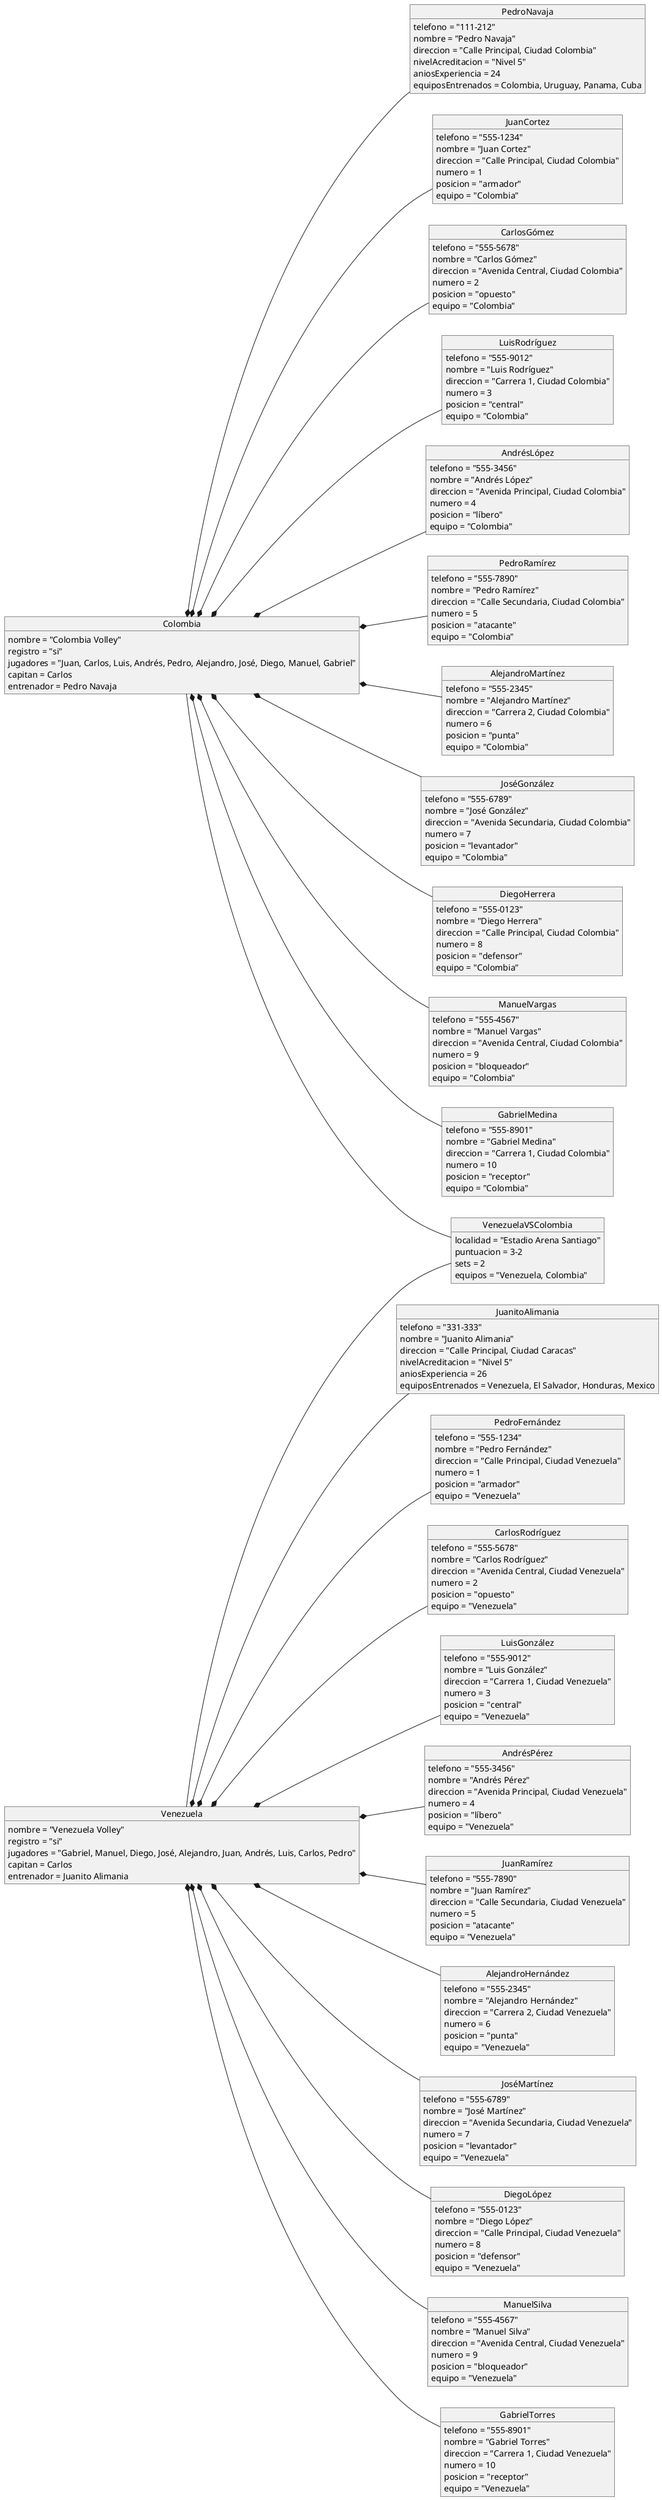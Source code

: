 @startuml ObjectDiagram
left to right direction

object VenezuelaVSColombia {
localidad = "Estadio Arena Santiago"
puntuacion = 3-2
sets = 2
equipos = "Venezuela, Colombia"
}

object Colombia {
nombre = "Colombia Volley"
registro = "si"
jugadores = "Juan, Carlos, Luis, Andrés, Pedro, Alejandro, José, Diego, Manuel, Gabriel"
capitan = Carlos
entrenador = Pedro Navaja
}

object Venezuela {
nombre = "Venezuela Volley"
registro = "si"
jugadores = "Gabriel, Manuel, Diego, José, Alejandro, Juan, Andrés, Luis, Carlos, Pedro"
capitan = Carlos
entrenador = Juanito Alimania
}

object PedroNavaja {
telefono = "111-212"
nombre = "Pedro Navaja"
direccion = "Calle Principal, Ciudad Colombia"
nivelAcreditacion = "Nivel 5"
aniosExperiencia = 24
equiposEntrenados = Colombia, Uruguay, Panama, Cuba
}

object JuanitoAlimania {
telefono = "331-333"
nombre = "Juanito Alimania"
direccion = "Calle Principal, Ciudad Caracas"
nivelAcreditacion = "Nivel 5"
aniosExperiencia = 26
equiposEntrenados = Venezuela, El Salvador, Honduras, Mexico
}

object JuanCortez {
telefono = "555-1234"
nombre = "Juan Cortez"
direccion = "Calle Principal, Ciudad Colombia"
numero = 1
posicion = "armador"
equipo = "Colombia"
}

object CarlosGómez {
telefono = "555-5678"
nombre = "Carlos Gómez"
direccion = "Avenida Central, Ciudad Colombia"
numero = 2
posicion = "opuesto"
equipo = "Colombia"
}

object LuisRodríguez {
telefono = "555-9012"
nombre = "Luis Rodríguez"
direccion = "Carrera 1, Ciudad Colombia"
numero = 3
posicion = "central"
equipo = "Colombia"
}

object AndrésLópez {
telefono = "555-3456"
nombre = "Andrés López"
direccion = "Avenida Principal, Ciudad Colombia"
numero = 4
posicion = "líbero"
equipo = "Colombia"
}

object PedroRamírez {
telefono = "555-7890"
nombre = "Pedro Ramírez"
direccion = "Calle Secundaria, Ciudad Colombia"
numero = 5
posicion = "atacante"
equipo = "Colombia"
}

object AlejandroMartínez {
telefono = "555-2345"
nombre = "Alejandro Martínez"
direccion = "Carrera 2, Ciudad Colombia"
numero = 6
posicion = "punta"
equipo = "Colombia"
}

object JoséGonzález {
telefono = "555-6789"
nombre = "José González"
direccion = "Avenida Secundaria, Ciudad Colombia"
numero = 7
posicion = "levantador"
equipo = "Colombia"
}

object DiegoHerrera {
telefono = "555-0123"
nombre = "Diego Herrera"
direccion = "Calle Principal, Ciudad Colombia"
numero = 8
posicion = "defensor"
equipo = "Colombia"
}

object ManuelVargas {
telefono = "555-4567"
nombre = "Manuel Vargas"
direccion = "Avenida Central, Ciudad Colombia"
numero = 9
posicion = "bloqueador"
equipo = "Colombia"
}

object GabrielMedina {
telefono = "555-8901"
nombre = "Gabriel Medina"
direccion = "Carrera 1, Ciudad Colombia"
numero = 10
posicion = "receptor"
equipo = "Colombia"
}

object PedroFernández {
telefono = "555-1234"
nombre = "Pedro Fernández"
direccion = "Calle Principal, Ciudad Venezuela"
numero = 1
posicion = "armador"
equipo = "Venezuela"
}

object CarlosRodríguez {
telefono = "555-5678"
nombre = "Carlos Rodríguez"
direccion = "Avenida Central, Ciudad Venezuela"
numero = 2
posicion = "opuesto"
equipo = "Venezuela"
}

object LuisGonzález {
telefono = "555-9012"
nombre = "Luis González"
direccion = "Carrera 1, Ciudad Venezuela"
numero = 3
posicion = "central"
equipo = "Venezuela"
}

object AndrésPérez {
telefono = "555-3456"
nombre = "Andrés Pérez"
direccion = "Avenida Principal, Ciudad Venezuela"
numero = 4
posicion = "líbero"
equipo = "Venezuela"
}

object JuanRamírez {
telefono = "555-7890"
nombre = "Juan Ramírez"
direccion = "Calle Secundaria, Ciudad Venezuela"
numero = 5
posicion = "atacante"
equipo = "Venezuela"
}

object AlejandroHernández {
telefono = "555-2345"
nombre = "Alejandro Hernández"
direccion = "Carrera 2, Ciudad Venezuela"
numero = 6
posicion = "punta"
equipo = "Venezuela"
}

object JoséMartínez {
telefono = "555-6789"
nombre = "José Martínez"
direccion = "Avenida Secundaria, Ciudad Venezuela"
numero = 7
posicion = "levantador"
equipo = "Venezuela"
}

object DiegoLópez {
telefono = "555-0123"
nombre = "Diego López"
direccion = "Calle Principal, Ciudad Venezuela"
numero = 8
posicion = "defensor"
equipo = "Venezuela"
}

object ManuelSilva {
telefono = "555-4567"
nombre = "Manuel Silva"
direccion = "Avenida Central, Ciudad Venezuela"
numero = 9
posicion = "bloqueador"
equipo = "Venezuela"
}

object GabrielTorres {
telefono = "555-8901"
nombre = "Gabriel Torres"
direccion = "Carrera 1, Ciudad Venezuela"
numero = 10
posicion = "receptor"
equipo = "Venezuela"
}

Colombia *-- JuanCortez
Colombia *-- CarlosGómez
Colombia *-- LuisRodríguez
Colombia *-- AndrésLópez
Colombia *-- PedroRamírez
Colombia *-- AlejandroMartínez
Colombia *-- JoséGonzález
Colombia *-- DiegoHerrera
Colombia *-- ManuelVargas
Colombia *-- GabrielMedina
Colombia *-- PedroNavaja

Venezuela *-- PedroFernández
Venezuela *-- CarlosRodríguez
Venezuela *-- LuisGonzález
Venezuela *-- AndrésPérez
Venezuela *-- JuanRamírez
Venezuela *-- AlejandroHernández
Venezuela *-- JoséMartínez
Venezuela *-- DiegoLópez
Venezuela *-- ManuelSilva
Venezuela *-- GabrielTorres
Venezuela *-- JuanitoAlimania

Colombia -- VenezuelaVSColombia
Venezuela -- VenezuelaVSColombia

@enduml